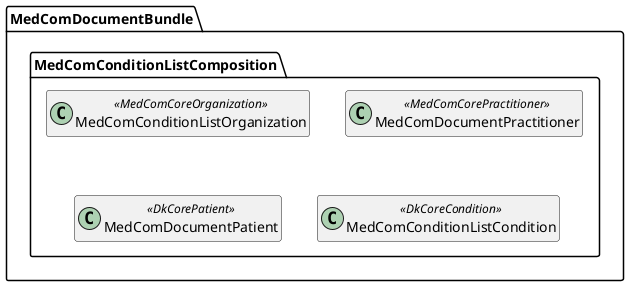 @startuml DocumentModel

hide empty members

package "MedComDocumentBundle" as document {
    package "MedComConditionListComposition" as composition {
        class "MedComConditionListOrganization" as organization <<MedComCoreOrganization>>
        class "MedComDocumentPractitioner" as practitioner <<MedComCorePractitioner>>
        class "MedComDocumentPatient" as patient <<DkCorePatient>>
        class "MedComConditionListCondition" as condition <<DkCoreCondition>>
    }
   
}



@enduml